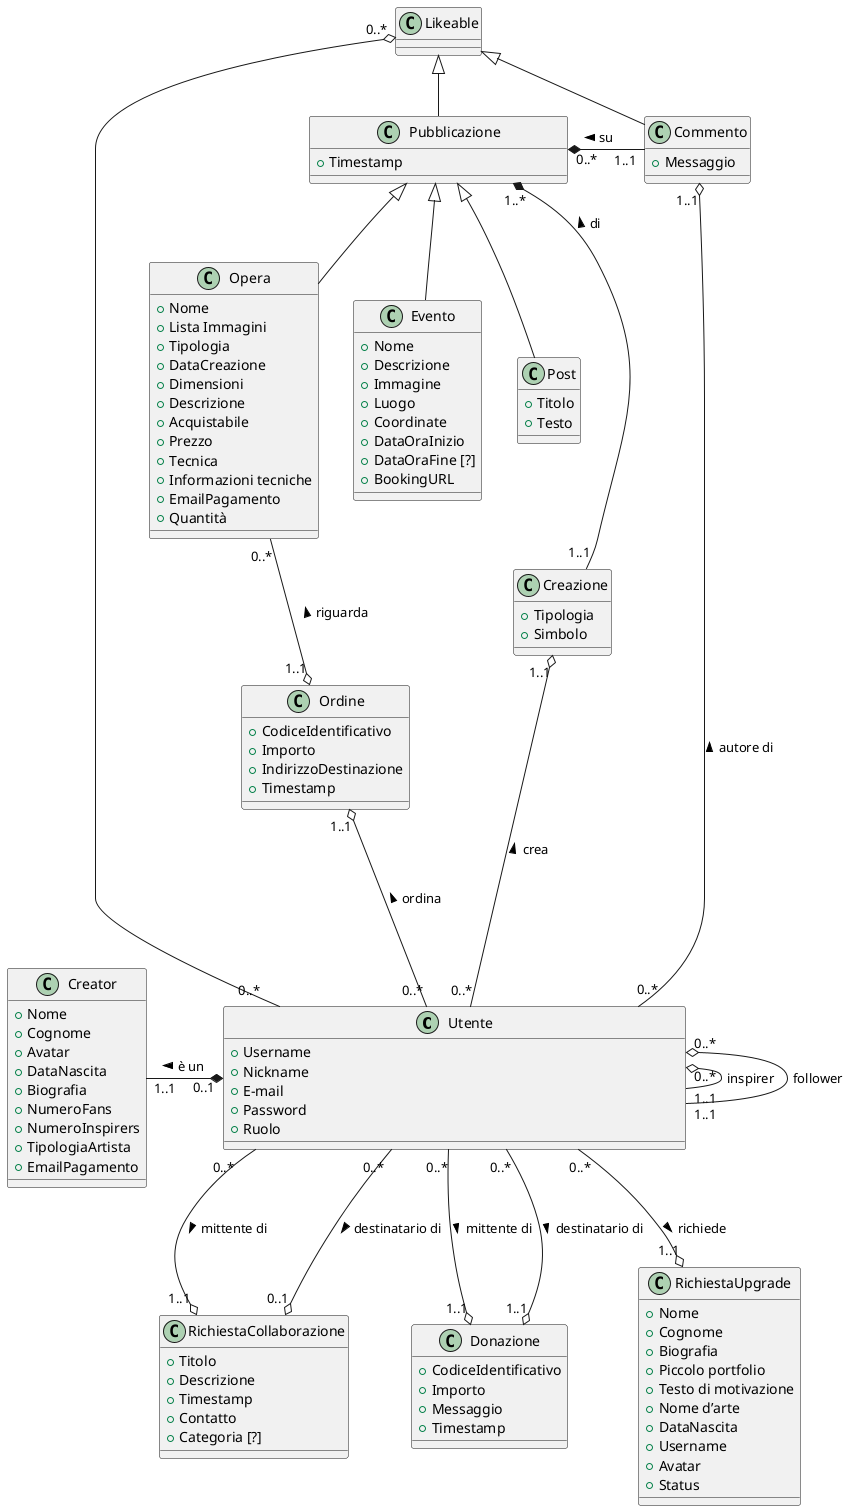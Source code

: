 @startuml

class Utente {
+ Username
+ Nickname
+ E-mail
+ Password
+ Ruolo \t\t\t\t\t\t\t\t\t\t\t\t\t\t
}

class Creator {
+ Nome
+ Cognome
+ Avatar
+ DataNascita
+ Biografia
+ NumeroFans
+ NumeroInspirers
+ TipologiaArtista
+ EmailPagamento
}

class Creazione {
+ Tipologia
+ Simbolo
}

class Opera {
+ Nome
+ Lista Immagini
+ Tipologia
+ DataCreazione
+ Dimensioni
+ Descrizione
+ Acquistabile
+ Prezzo
+ Tecnica
+ Informazioni tecniche
+ EmailPagamento
+ Quantità
}

class Post {
+ Titolo
+ Testo
}

class Evento {
+ Nome
+ Descrizione
+ Immagine
+ Luogo
+ Coordinate
+ DataOraInizio
+ DataOraFine [?]
+ BookingURL
}

class Commento {
+ Messaggio
}

class Pubblicazione {
+ Timestamp \t\t\t\t\t\t
}

class Likeable {
}

class RichiestaCollaborazione {
+ Titolo
+ Descrizione
+ Timestamp
+ Contatto
+ Categoria [?]
}


class Donazione {
+ CodiceIdentificativo
+ Importo
+ Messaggio
+ Timestamp
}

class Ordine {
+ CodiceIdentificativo
+ Importo
+ IndirizzoDestinazione
+ Timestamp
}

class RichiestaUpgrade {
+ Nome
+ Cognome
+ Biografia
+ Piccolo portfolio
+ Testo di motivazione
+ Nome d’arte
+ DataNascita
+ Username
+ Avatar
+ Status
}

Opera --up|> Pubblicazione
Post -up-|> Pubblicazione
Evento -up-|> Pubblicazione
Pubblicazione -up-|> Likeable
Commento -up-|> Likeable
Utente "0..*" o- "1..1" Utente : inspirer\t
Utente "0..*" o- "1..1" Utente : follower
Utente "0..1" *-left- "1..1" Creator : > è un\t
Creazione "1..1" o-down- "0..*" Utente : < crea
Pubblicazione "1..*" *-down- "1..1" Creazione : < di
Commento "1..1" o-down- "0..*" Utente : < autore di
Likeable "0..*" o- "0..*" Utente
Pubblicazione "0..*" *-right- "1..1" Commento : < su\t
Donazione "1..1" o-up- "0..*" Utente : mittente di <
Donazione "1..1" o-up- "0..*" Utente : destinatario di <
Ordine "1..1" o--down- "0..*" Utente : < ordina
Ordine "1..1" o-up- "0..*" Opera : riguarda >
RichiestaUpgrade "1..1" o-up- "0..*" Utente : < richiede
RichiestaCollaborazione "1..1" o-up- "0..*" Utente : mittente di <
RichiestaCollaborazione "0..1" o-up- "0..*" Utente : destinatario di <

Post -[hidden]left- Evento
Opera -[hidden]right- Evento
@enduml